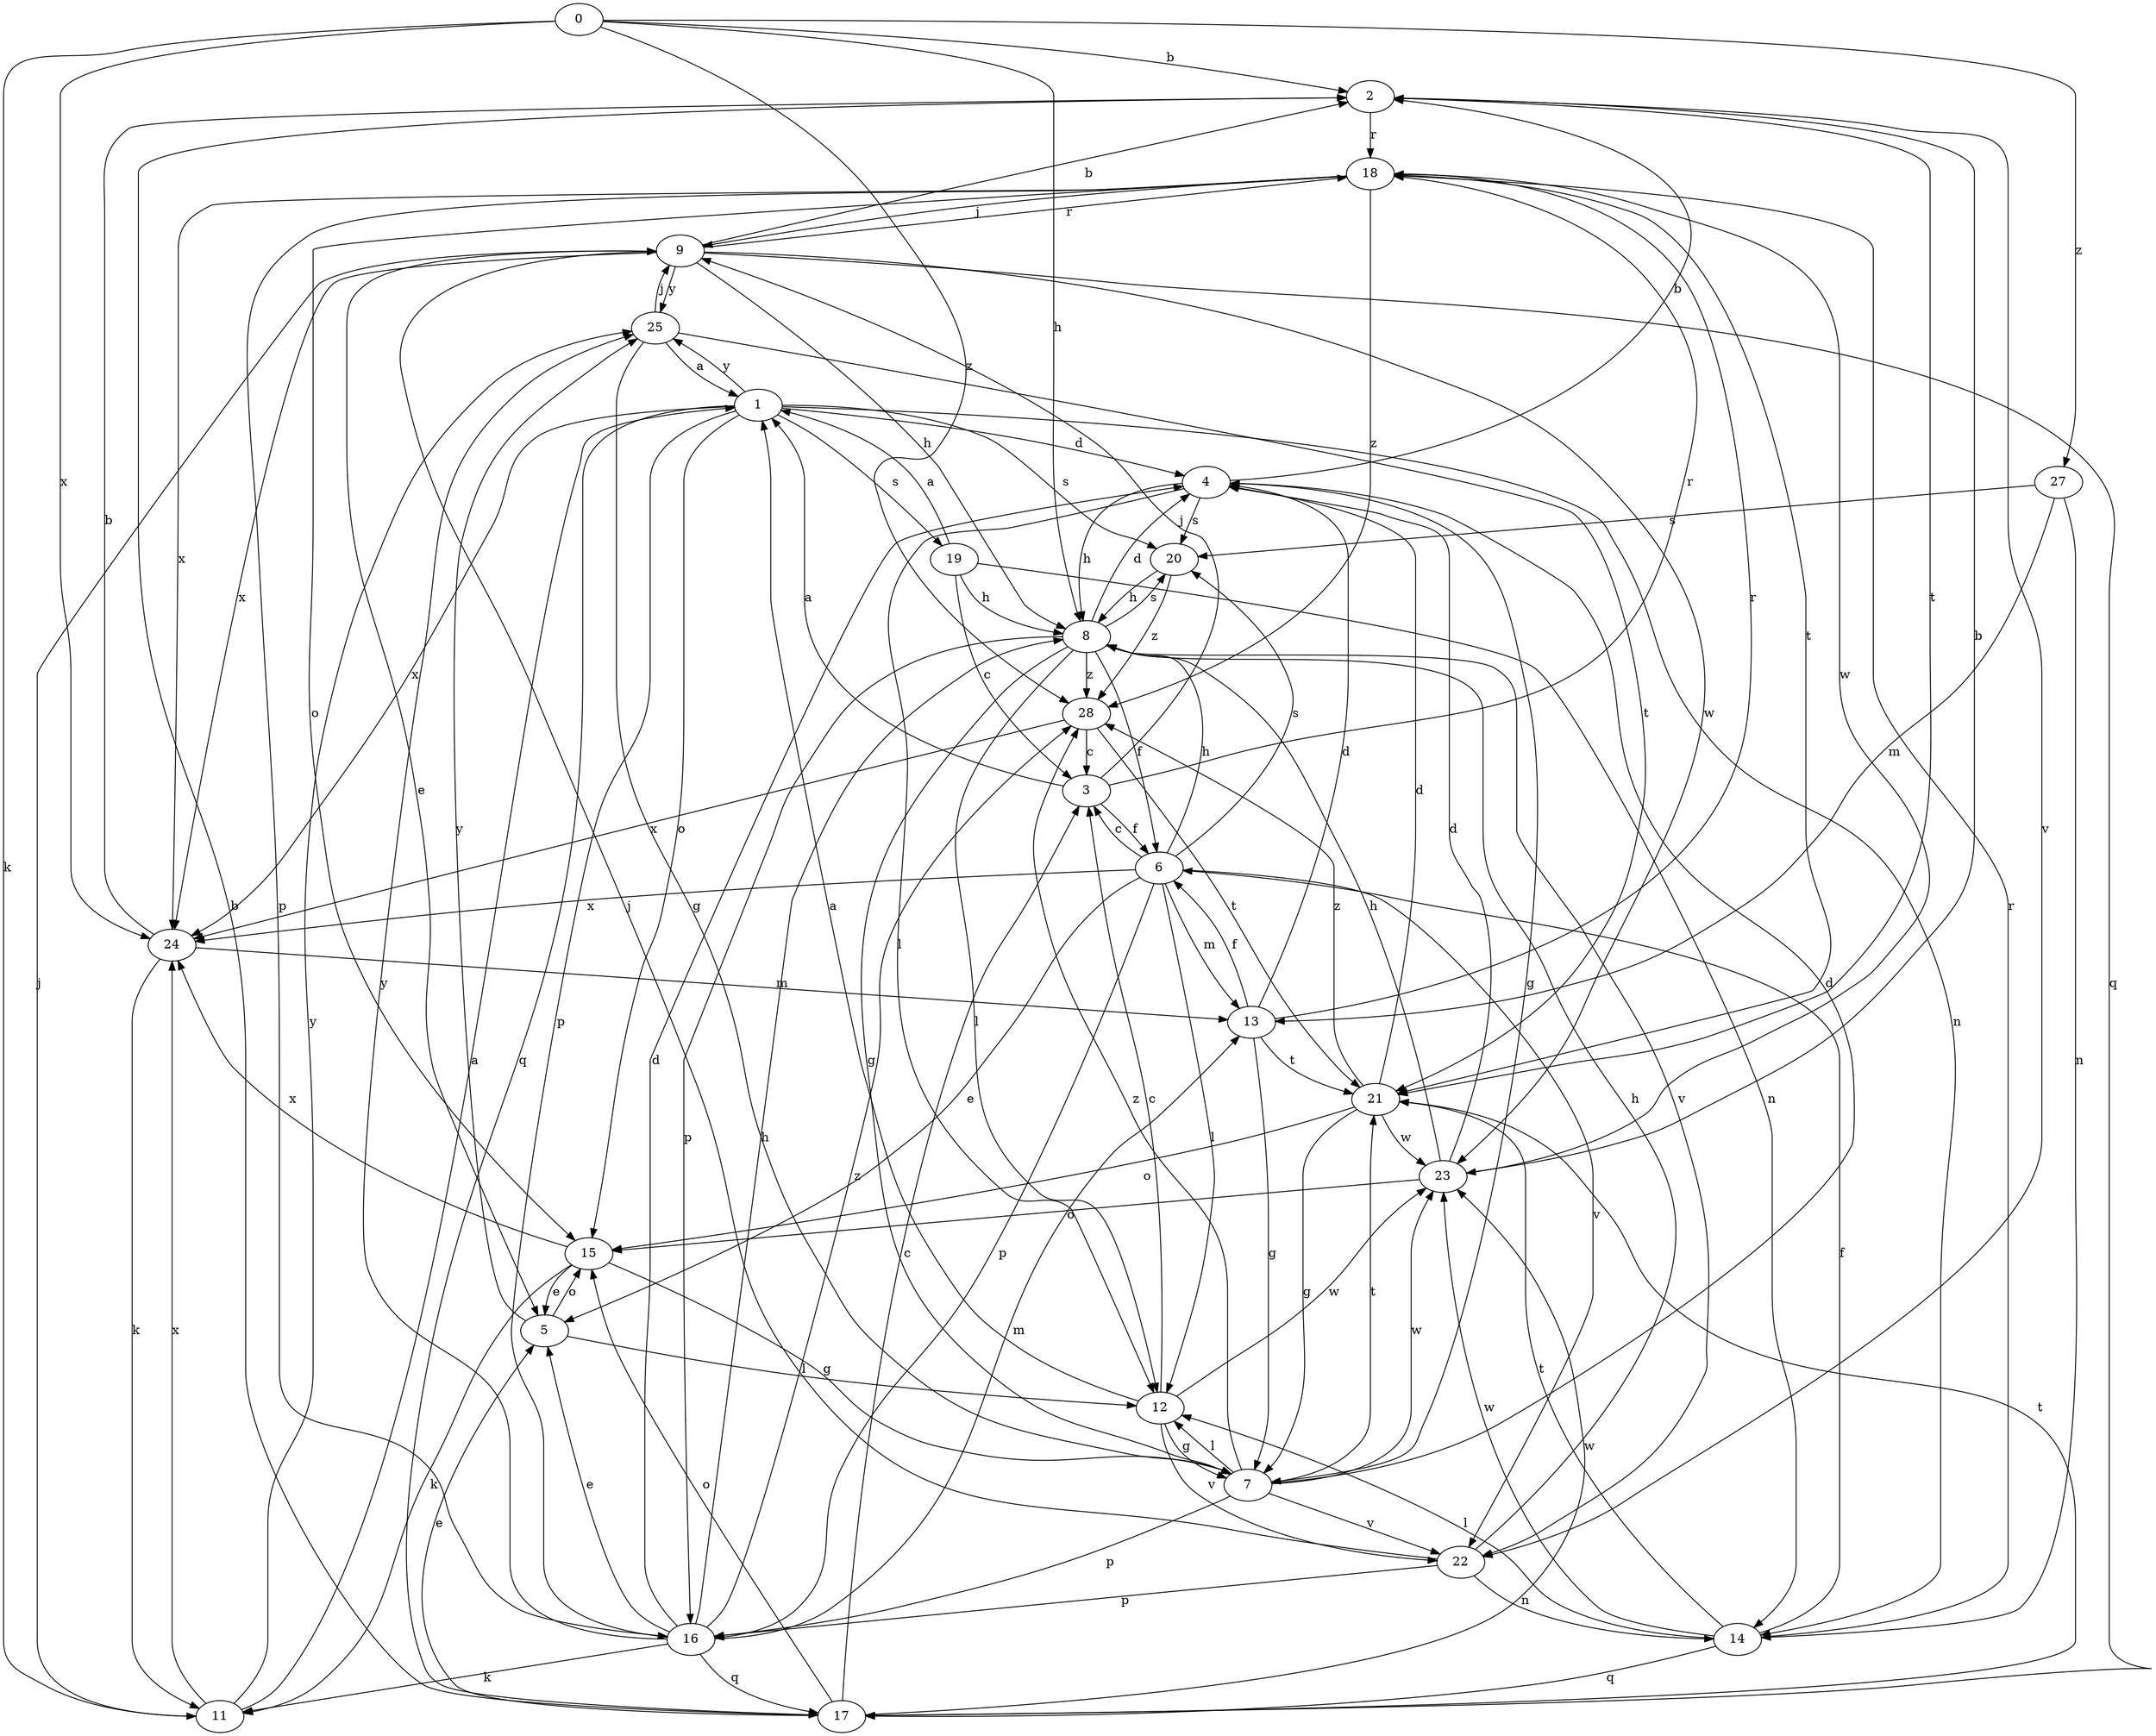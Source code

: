 strict digraph  {
0;
1;
2;
3;
4;
5;
6;
7;
8;
9;
11;
12;
13;
14;
15;
16;
17;
18;
19;
20;
21;
22;
23;
24;
25;
27;
28;
0 -> 2  [label=b];
0 -> 8  [label=h];
0 -> 11  [label=k];
0 -> 24  [label=x];
0 -> 27  [label=z];
0 -> 28  [label=z];
1 -> 4  [label=d];
1 -> 14  [label=n];
1 -> 15  [label=o];
1 -> 16  [label=p];
1 -> 17  [label=q];
1 -> 19  [label=s];
1 -> 20  [label=s];
1 -> 24  [label=x];
1 -> 25  [label=y];
2 -> 18  [label=r];
2 -> 21  [label=t];
2 -> 22  [label=v];
3 -> 1  [label=a];
3 -> 6  [label=f];
3 -> 9  [label=j];
3 -> 18  [label=r];
4 -> 2  [label=b];
4 -> 7  [label=g];
4 -> 8  [label=h];
4 -> 12  [label=l];
4 -> 20  [label=s];
5 -> 12  [label=l];
5 -> 15  [label=o];
5 -> 25  [label=y];
6 -> 3  [label=c];
6 -> 5  [label=e];
6 -> 8  [label=h];
6 -> 12  [label=l];
6 -> 13  [label=m];
6 -> 16  [label=p];
6 -> 20  [label=s];
6 -> 22  [label=v];
6 -> 24  [label=x];
7 -> 4  [label=d];
7 -> 12  [label=l];
7 -> 16  [label=p];
7 -> 21  [label=t];
7 -> 22  [label=v];
7 -> 23  [label=w];
7 -> 28  [label=z];
8 -> 4  [label=d];
8 -> 6  [label=f];
8 -> 7  [label=g];
8 -> 12  [label=l];
8 -> 16  [label=p];
8 -> 20  [label=s];
8 -> 22  [label=v];
8 -> 28  [label=z];
9 -> 2  [label=b];
9 -> 5  [label=e];
9 -> 8  [label=h];
9 -> 17  [label=q];
9 -> 18  [label=r];
9 -> 23  [label=w];
9 -> 24  [label=x];
9 -> 25  [label=y];
11 -> 1  [label=a];
11 -> 9  [label=j];
11 -> 24  [label=x];
11 -> 25  [label=y];
12 -> 1  [label=a];
12 -> 3  [label=c];
12 -> 7  [label=g];
12 -> 22  [label=v];
12 -> 23  [label=w];
13 -> 4  [label=d];
13 -> 6  [label=f];
13 -> 7  [label=g];
13 -> 18  [label=r];
13 -> 21  [label=t];
14 -> 6  [label=f];
14 -> 12  [label=l];
14 -> 17  [label=q];
14 -> 18  [label=r];
14 -> 21  [label=t];
14 -> 23  [label=w];
15 -> 5  [label=e];
15 -> 7  [label=g];
15 -> 11  [label=k];
15 -> 24  [label=x];
16 -> 4  [label=d];
16 -> 5  [label=e];
16 -> 8  [label=h];
16 -> 11  [label=k];
16 -> 13  [label=m];
16 -> 17  [label=q];
16 -> 25  [label=y];
16 -> 28  [label=z];
17 -> 2  [label=b];
17 -> 3  [label=c];
17 -> 5  [label=e];
17 -> 15  [label=o];
17 -> 21  [label=t];
17 -> 23  [label=w];
18 -> 9  [label=j];
18 -> 15  [label=o];
18 -> 16  [label=p];
18 -> 21  [label=t];
18 -> 23  [label=w];
18 -> 24  [label=x];
18 -> 28  [label=z];
19 -> 1  [label=a];
19 -> 3  [label=c];
19 -> 8  [label=h];
19 -> 14  [label=n];
20 -> 8  [label=h];
20 -> 28  [label=z];
21 -> 4  [label=d];
21 -> 7  [label=g];
21 -> 15  [label=o];
21 -> 23  [label=w];
21 -> 28  [label=z];
22 -> 8  [label=h];
22 -> 9  [label=j];
22 -> 14  [label=n];
22 -> 16  [label=p];
23 -> 2  [label=b];
23 -> 4  [label=d];
23 -> 8  [label=h];
23 -> 15  [label=o];
24 -> 2  [label=b];
24 -> 11  [label=k];
24 -> 13  [label=m];
25 -> 1  [label=a];
25 -> 7  [label=g];
25 -> 9  [label=j];
25 -> 21  [label=t];
27 -> 13  [label=m];
27 -> 14  [label=n];
27 -> 20  [label=s];
28 -> 3  [label=c];
28 -> 21  [label=t];
28 -> 24  [label=x];
}
